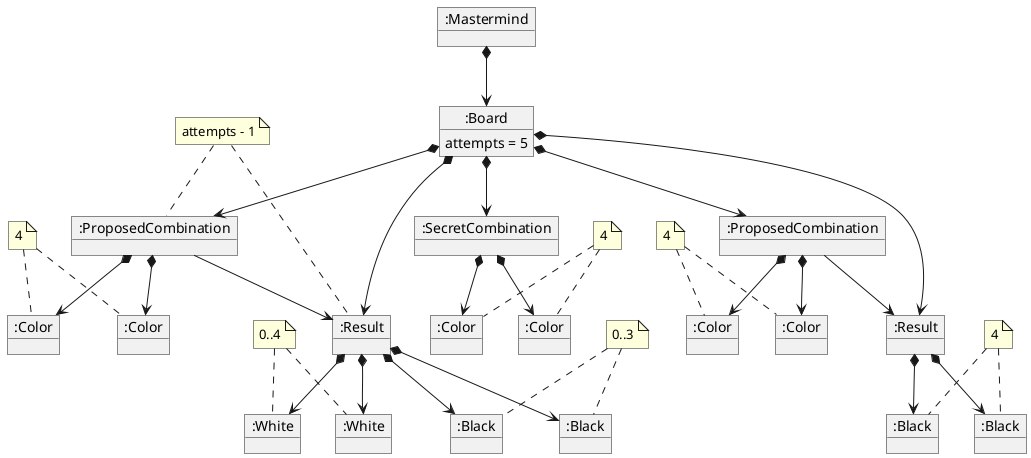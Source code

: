 @startuml mastermind_final_state_winner
object ":Mastermind" as Mastermind
object ":Board" as Board {
	attempts = 5
}
object ":SecretCombination" as SecretCombination
object ":ProposedCombination" as ProposedCombination1
object ":ProposedCombination" as ProposedCombination2
object ":Color" as Color1
object ":Color" as Color2
object ":Color" as Color3
object ":Color" as Color4
object ":Color" as Color5
object ":Color" as Color6
object ":Result" as Result1
object ":Result" as Result2
object ":White" as White1
object ":Black" as Black1
object ":Black" as Black2
object ":White" as White3
object ":Black" as Black3
object ":Black" as Black4

Mastermind *--> Board
note "attempts - 1" as proposedCombinations
Board *--> ProposedCombination1
Board *--> ProposedCombination2
Board *--> SecretCombination
Board *--> Result1
Board *--> Result2
proposedCombinations .. ProposedCombination1
ProposedCombination1 *--> Color1
ProposedCombination1 *--> Color2
ProposedCombination1 --> Result1
ProposedCombination2 *--> Color3
ProposedCombination2 *--> Color4
ProposedCombination2 --> Result2
SecretCombination *--> Color5
SecretCombination *--> Color6
proposedCombinations .. Result1
Result1 *--> White1
Result1 *--> Black1
Result2 *--> Black2
Result1 *--> White3
Result1 *--> Black3
Result2 *--> Black4
note "4" as winnerBlacks
winnerBlacks .. Black4
winnerBlacks .. Black2
note "0..3" as loserBlacks
loserBlacks .. Black1
loserBlacks .. Black3
note "0..4" as loserWhites
loserWhites .. White1
loserWhites .. White3
note "4" as colors1
colors1 .. Color1
colors1 .. Color2
note "4" as colors2
colors2 .. Color3
colors2 .. Color4
note "4" as colors3
colors3 .. Color5
colors3 .. Color6
@enduml